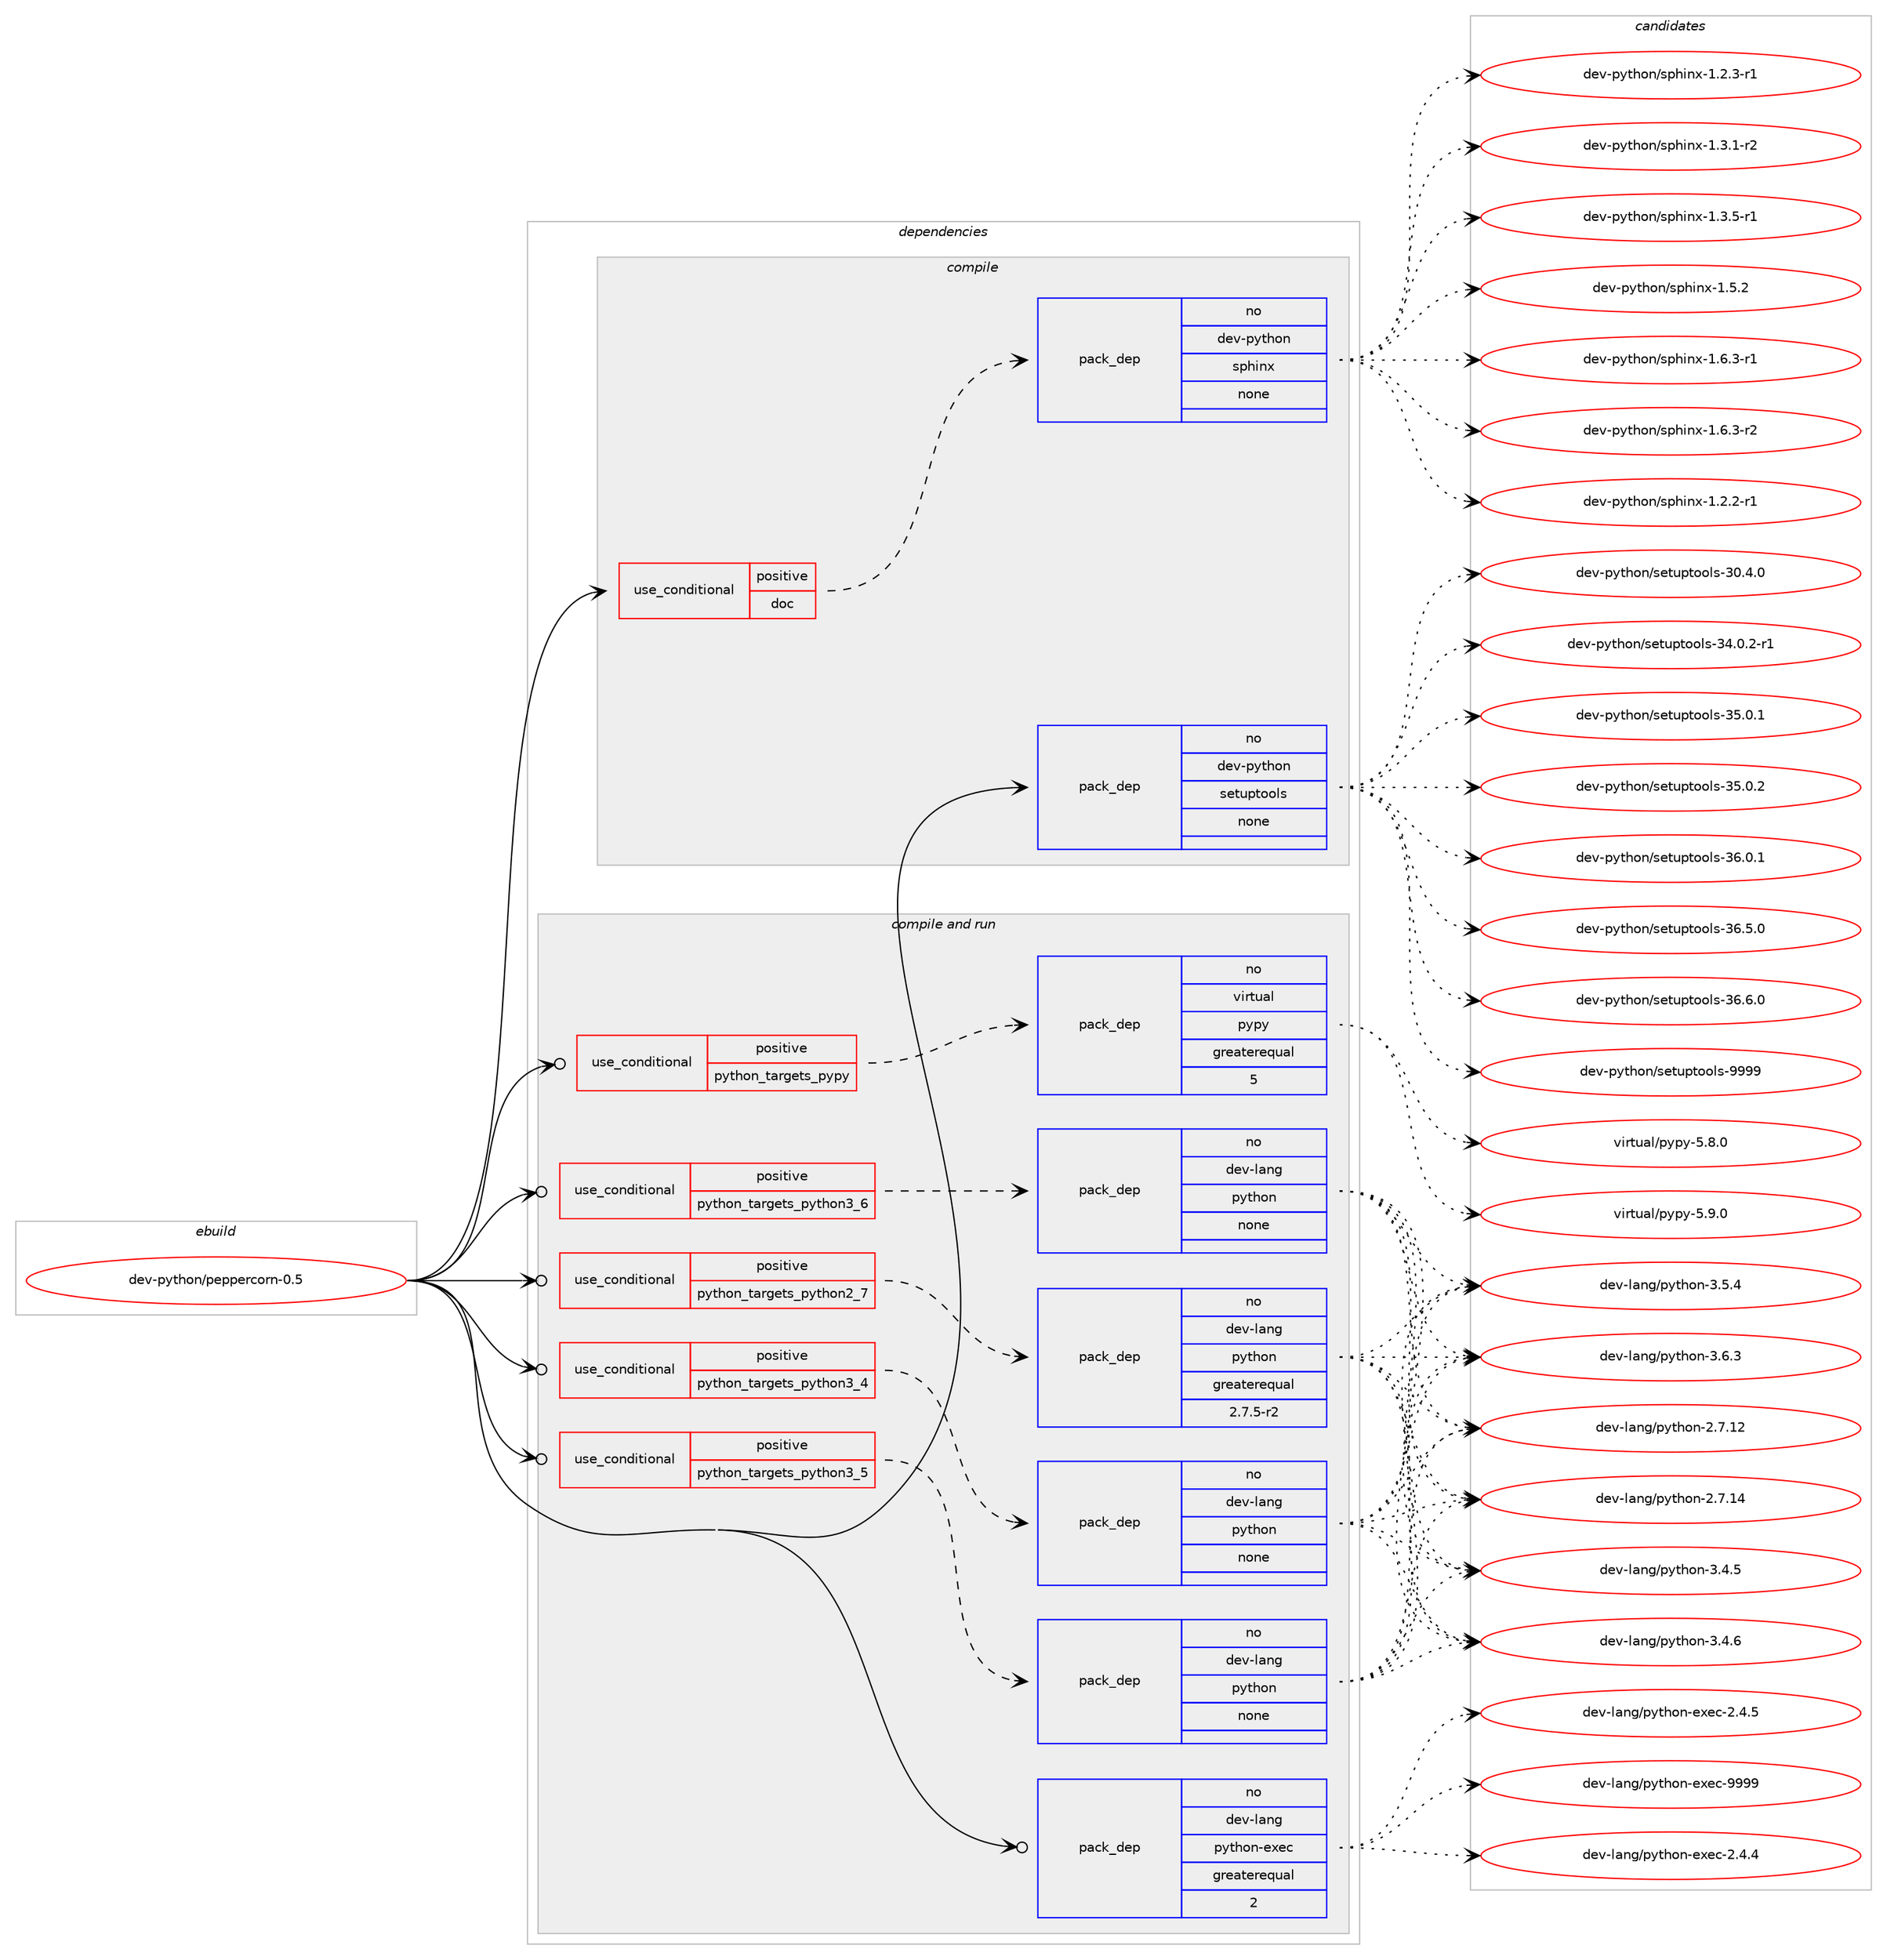 digraph prolog {

# *************
# Graph options
# *************

newrank=true;
concentrate=true;
compound=true;
graph [rankdir=LR,fontname=Helvetica,fontsize=10,ranksep=1.5];#, ranksep=2.5, nodesep=0.2];
edge  [arrowhead=vee];
node  [fontname=Helvetica,fontsize=10];

# **********
# The ebuild
# **********

subgraph cluster_leftcol {
color=gray;
rank=same;
label=<<i>ebuild</i>>;
id [label="dev-python/peppercorn-0.5", color=red, width=4, href="../dev-python/peppercorn-0.5.svg"];
}

# ****************
# The dependencies
# ****************

subgraph cluster_midcol {
color=gray;
label=<<i>dependencies</i>>;
subgraph cluster_compile {
fillcolor="#eeeeee";
style=filled;
label=<<i>compile</i>>;
subgraph cond37205 {
dependency172988 [label=<<TABLE BORDER="0" CELLBORDER="1" CELLSPACING="0" CELLPADDING="4"><TR><TD ROWSPAN="3" CELLPADDING="10">use_conditional</TD></TR><TR><TD>positive</TD></TR><TR><TD>doc</TD></TR></TABLE>>, shape=none, color=red];
subgraph pack131876 {
dependency172989 [label=<<TABLE BORDER="0" CELLBORDER="1" CELLSPACING="0" CELLPADDING="4" WIDTH="220"><TR><TD ROWSPAN="6" CELLPADDING="30">pack_dep</TD></TR><TR><TD WIDTH="110">no</TD></TR><TR><TD>dev-python</TD></TR><TR><TD>sphinx</TD></TR><TR><TD>none</TD></TR><TR><TD></TD></TR></TABLE>>, shape=none, color=blue];
}
dependency172988:e -> dependency172989:w [weight=20,style="dashed",arrowhead="vee"];
}
id:e -> dependency172988:w [weight=20,style="solid",arrowhead="vee"];
subgraph pack131877 {
dependency172990 [label=<<TABLE BORDER="0" CELLBORDER="1" CELLSPACING="0" CELLPADDING="4" WIDTH="220"><TR><TD ROWSPAN="6" CELLPADDING="30">pack_dep</TD></TR><TR><TD WIDTH="110">no</TD></TR><TR><TD>dev-python</TD></TR><TR><TD>setuptools</TD></TR><TR><TD>none</TD></TR><TR><TD></TD></TR></TABLE>>, shape=none, color=blue];
}
id:e -> dependency172990:w [weight=20,style="solid",arrowhead="vee"];
}
subgraph cluster_compileandrun {
fillcolor="#eeeeee";
style=filled;
label=<<i>compile and run</i>>;
subgraph cond37206 {
dependency172991 [label=<<TABLE BORDER="0" CELLBORDER="1" CELLSPACING="0" CELLPADDING="4"><TR><TD ROWSPAN="3" CELLPADDING="10">use_conditional</TD></TR><TR><TD>positive</TD></TR><TR><TD>python_targets_pypy</TD></TR></TABLE>>, shape=none, color=red];
subgraph pack131878 {
dependency172992 [label=<<TABLE BORDER="0" CELLBORDER="1" CELLSPACING="0" CELLPADDING="4" WIDTH="220"><TR><TD ROWSPAN="6" CELLPADDING="30">pack_dep</TD></TR><TR><TD WIDTH="110">no</TD></TR><TR><TD>virtual</TD></TR><TR><TD>pypy</TD></TR><TR><TD>greaterequal</TD></TR><TR><TD>5</TD></TR></TABLE>>, shape=none, color=blue];
}
dependency172991:e -> dependency172992:w [weight=20,style="dashed",arrowhead="vee"];
}
id:e -> dependency172991:w [weight=20,style="solid",arrowhead="odotvee"];
subgraph cond37207 {
dependency172993 [label=<<TABLE BORDER="0" CELLBORDER="1" CELLSPACING="0" CELLPADDING="4"><TR><TD ROWSPAN="3" CELLPADDING="10">use_conditional</TD></TR><TR><TD>positive</TD></TR><TR><TD>python_targets_python2_7</TD></TR></TABLE>>, shape=none, color=red];
subgraph pack131879 {
dependency172994 [label=<<TABLE BORDER="0" CELLBORDER="1" CELLSPACING="0" CELLPADDING="4" WIDTH="220"><TR><TD ROWSPAN="6" CELLPADDING="30">pack_dep</TD></TR><TR><TD WIDTH="110">no</TD></TR><TR><TD>dev-lang</TD></TR><TR><TD>python</TD></TR><TR><TD>greaterequal</TD></TR><TR><TD>2.7.5-r2</TD></TR></TABLE>>, shape=none, color=blue];
}
dependency172993:e -> dependency172994:w [weight=20,style="dashed",arrowhead="vee"];
}
id:e -> dependency172993:w [weight=20,style="solid",arrowhead="odotvee"];
subgraph cond37208 {
dependency172995 [label=<<TABLE BORDER="0" CELLBORDER="1" CELLSPACING="0" CELLPADDING="4"><TR><TD ROWSPAN="3" CELLPADDING="10">use_conditional</TD></TR><TR><TD>positive</TD></TR><TR><TD>python_targets_python3_4</TD></TR></TABLE>>, shape=none, color=red];
subgraph pack131880 {
dependency172996 [label=<<TABLE BORDER="0" CELLBORDER="1" CELLSPACING="0" CELLPADDING="4" WIDTH="220"><TR><TD ROWSPAN="6" CELLPADDING="30">pack_dep</TD></TR><TR><TD WIDTH="110">no</TD></TR><TR><TD>dev-lang</TD></TR><TR><TD>python</TD></TR><TR><TD>none</TD></TR><TR><TD></TD></TR></TABLE>>, shape=none, color=blue];
}
dependency172995:e -> dependency172996:w [weight=20,style="dashed",arrowhead="vee"];
}
id:e -> dependency172995:w [weight=20,style="solid",arrowhead="odotvee"];
subgraph cond37209 {
dependency172997 [label=<<TABLE BORDER="0" CELLBORDER="1" CELLSPACING="0" CELLPADDING="4"><TR><TD ROWSPAN="3" CELLPADDING="10">use_conditional</TD></TR><TR><TD>positive</TD></TR><TR><TD>python_targets_python3_5</TD></TR></TABLE>>, shape=none, color=red];
subgraph pack131881 {
dependency172998 [label=<<TABLE BORDER="0" CELLBORDER="1" CELLSPACING="0" CELLPADDING="4" WIDTH="220"><TR><TD ROWSPAN="6" CELLPADDING="30">pack_dep</TD></TR><TR><TD WIDTH="110">no</TD></TR><TR><TD>dev-lang</TD></TR><TR><TD>python</TD></TR><TR><TD>none</TD></TR><TR><TD></TD></TR></TABLE>>, shape=none, color=blue];
}
dependency172997:e -> dependency172998:w [weight=20,style="dashed",arrowhead="vee"];
}
id:e -> dependency172997:w [weight=20,style="solid",arrowhead="odotvee"];
subgraph cond37210 {
dependency172999 [label=<<TABLE BORDER="0" CELLBORDER="1" CELLSPACING="0" CELLPADDING="4"><TR><TD ROWSPAN="3" CELLPADDING="10">use_conditional</TD></TR><TR><TD>positive</TD></TR><TR><TD>python_targets_python3_6</TD></TR></TABLE>>, shape=none, color=red];
subgraph pack131882 {
dependency173000 [label=<<TABLE BORDER="0" CELLBORDER="1" CELLSPACING="0" CELLPADDING="4" WIDTH="220"><TR><TD ROWSPAN="6" CELLPADDING="30">pack_dep</TD></TR><TR><TD WIDTH="110">no</TD></TR><TR><TD>dev-lang</TD></TR><TR><TD>python</TD></TR><TR><TD>none</TD></TR><TR><TD></TD></TR></TABLE>>, shape=none, color=blue];
}
dependency172999:e -> dependency173000:w [weight=20,style="dashed",arrowhead="vee"];
}
id:e -> dependency172999:w [weight=20,style="solid",arrowhead="odotvee"];
subgraph pack131883 {
dependency173001 [label=<<TABLE BORDER="0" CELLBORDER="1" CELLSPACING="0" CELLPADDING="4" WIDTH="220"><TR><TD ROWSPAN="6" CELLPADDING="30">pack_dep</TD></TR><TR><TD WIDTH="110">no</TD></TR><TR><TD>dev-lang</TD></TR><TR><TD>python-exec</TD></TR><TR><TD>greaterequal</TD></TR><TR><TD>2</TD></TR></TABLE>>, shape=none, color=blue];
}
id:e -> dependency173001:w [weight=20,style="solid",arrowhead="odotvee"];
}
subgraph cluster_run {
fillcolor="#eeeeee";
style=filled;
label=<<i>run</i>>;
}
}

# **************
# The candidates
# **************

subgraph cluster_choices {
rank=same;
color=gray;
label=<<i>candidates</i>>;

subgraph choice131876 {
color=black;
nodesep=1;
choice10010111845112121116104111110471151121041051101204549465046504511449 [label="dev-python/sphinx-1.2.2-r1", color=red, width=4,href="../dev-python/sphinx-1.2.2-r1.svg"];
choice10010111845112121116104111110471151121041051101204549465046514511449 [label="dev-python/sphinx-1.2.3-r1", color=red, width=4,href="../dev-python/sphinx-1.2.3-r1.svg"];
choice10010111845112121116104111110471151121041051101204549465146494511450 [label="dev-python/sphinx-1.3.1-r2", color=red, width=4,href="../dev-python/sphinx-1.3.1-r2.svg"];
choice10010111845112121116104111110471151121041051101204549465146534511449 [label="dev-python/sphinx-1.3.5-r1", color=red, width=4,href="../dev-python/sphinx-1.3.5-r1.svg"];
choice1001011184511212111610411111047115112104105110120454946534650 [label="dev-python/sphinx-1.5.2", color=red, width=4,href="../dev-python/sphinx-1.5.2.svg"];
choice10010111845112121116104111110471151121041051101204549465446514511449 [label="dev-python/sphinx-1.6.3-r1", color=red, width=4,href="../dev-python/sphinx-1.6.3-r1.svg"];
choice10010111845112121116104111110471151121041051101204549465446514511450 [label="dev-python/sphinx-1.6.3-r2", color=red, width=4,href="../dev-python/sphinx-1.6.3-r2.svg"];
dependency172989:e -> choice10010111845112121116104111110471151121041051101204549465046504511449:w [style=dotted,weight="100"];
dependency172989:e -> choice10010111845112121116104111110471151121041051101204549465046514511449:w [style=dotted,weight="100"];
dependency172989:e -> choice10010111845112121116104111110471151121041051101204549465146494511450:w [style=dotted,weight="100"];
dependency172989:e -> choice10010111845112121116104111110471151121041051101204549465146534511449:w [style=dotted,weight="100"];
dependency172989:e -> choice1001011184511212111610411111047115112104105110120454946534650:w [style=dotted,weight="100"];
dependency172989:e -> choice10010111845112121116104111110471151121041051101204549465446514511449:w [style=dotted,weight="100"];
dependency172989:e -> choice10010111845112121116104111110471151121041051101204549465446514511450:w [style=dotted,weight="100"];
}
subgraph choice131877 {
color=black;
nodesep=1;
choice100101118451121211161041111104711510111611711211611111110811545514846524648 [label="dev-python/setuptools-30.4.0", color=red, width=4,href="../dev-python/setuptools-30.4.0.svg"];
choice1001011184511212111610411111047115101116117112116111111108115455152464846504511449 [label="dev-python/setuptools-34.0.2-r1", color=red, width=4,href="../dev-python/setuptools-34.0.2-r1.svg"];
choice100101118451121211161041111104711510111611711211611111110811545515346484649 [label="dev-python/setuptools-35.0.1", color=red, width=4,href="../dev-python/setuptools-35.0.1.svg"];
choice100101118451121211161041111104711510111611711211611111110811545515346484650 [label="dev-python/setuptools-35.0.2", color=red, width=4,href="../dev-python/setuptools-35.0.2.svg"];
choice100101118451121211161041111104711510111611711211611111110811545515446484649 [label="dev-python/setuptools-36.0.1", color=red, width=4,href="../dev-python/setuptools-36.0.1.svg"];
choice100101118451121211161041111104711510111611711211611111110811545515446534648 [label="dev-python/setuptools-36.5.0", color=red, width=4,href="../dev-python/setuptools-36.5.0.svg"];
choice100101118451121211161041111104711510111611711211611111110811545515446544648 [label="dev-python/setuptools-36.6.0", color=red, width=4,href="../dev-python/setuptools-36.6.0.svg"];
choice10010111845112121116104111110471151011161171121161111111081154557575757 [label="dev-python/setuptools-9999", color=red, width=4,href="../dev-python/setuptools-9999.svg"];
dependency172990:e -> choice100101118451121211161041111104711510111611711211611111110811545514846524648:w [style=dotted,weight="100"];
dependency172990:e -> choice1001011184511212111610411111047115101116117112116111111108115455152464846504511449:w [style=dotted,weight="100"];
dependency172990:e -> choice100101118451121211161041111104711510111611711211611111110811545515346484649:w [style=dotted,weight="100"];
dependency172990:e -> choice100101118451121211161041111104711510111611711211611111110811545515346484650:w [style=dotted,weight="100"];
dependency172990:e -> choice100101118451121211161041111104711510111611711211611111110811545515446484649:w [style=dotted,weight="100"];
dependency172990:e -> choice100101118451121211161041111104711510111611711211611111110811545515446534648:w [style=dotted,weight="100"];
dependency172990:e -> choice100101118451121211161041111104711510111611711211611111110811545515446544648:w [style=dotted,weight="100"];
dependency172990:e -> choice10010111845112121116104111110471151011161171121161111111081154557575757:w [style=dotted,weight="100"];
}
subgraph choice131878 {
color=black;
nodesep=1;
choice1181051141161179710847112121112121455346564648 [label="virtual/pypy-5.8.0", color=red, width=4,href="../virtual/pypy-5.8.0.svg"];
choice1181051141161179710847112121112121455346574648 [label="virtual/pypy-5.9.0", color=red, width=4,href="../virtual/pypy-5.9.0.svg"];
dependency172992:e -> choice1181051141161179710847112121112121455346564648:w [style=dotted,weight="100"];
dependency172992:e -> choice1181051141161179710847112121112121455346574648:w [style=dotted,weight="100"];
}
subgraph choice131879 {
color=black;
nodesep=1;
choice10010111845108971101034711212111610411111045504655464950 [label="dev-lang/python-2.7.12", color=red, width=4,href="../dev-lang/python-2.7.12.svg"];
choice10010111845108971101034711212111610411111045504655464952 [label="dev-lang/python-2.7.14", color=red, width=4,href="../dev-lang/python-2.7.14.svg"];
choice100101118451089711010347112121116104111110455146524653 [label="dev-lang/python-3.4.5", color=red, width=4,href="../dev-lang/python-3.4.5.svg"];
choice100101118451089711010347112121116104111110455146524654 [label="dev-lang/python-3.4.6", color=red, width=4,href="../dev-lang/python-3.4.6.svg"];
choice100101118451089711010347112121116104111110455146534652 [label="dev-lang/python-3.5.4", color=red, width=4,href="../dev-lang/python-3.5.4.svg"];
choice100101118451089711010347112121116104111110455146544651 [label="dev-lang/python-3.6.3", color=red, width=4,href="../dev-lang/python-3.6.3.svg"];
dependency172994:e -> choice10010111845108971101034711212111610411111045504655464950:w [style=dotted,weight="100"];
dependency172994:e -> choice10010111845108971101034711212111610411111045504655464952:w [style=dotted,weight="100"];
dependency172994:e -> choice100101118451089711010347112121116104111110455146524653:w [style=dotted,weight="100"];
dependency172994:e -> choice100101118451089711010347112121116104111110455146524654:w [style=dotted,weight="100"];
dependency172994:e -> choice100101118451089711010347112121116104111110455146534652:w [style=dotted,weight="100"];
dependency172994:e -> choice100101118451089711010347112121116104111110455146544651:w [style=dotted,weight="100"];
}
subgraph choice131880 {
color=black;
nodesep=1;
choice10010111845108971101034711212111610411111045504655464950 [label="dev-lang/python-2.7.12", color=red, width=4,href="../dev-lang/python-2.7.12.svg"];
choice10010111845108971101034711212111610411111045504655464952 [label="dev-lang/python-2.7.14", color=red, width=4,href="../dev-lang/python-2.7.14.svg"];
choice100101118451089711010347112121116104111110455146524653 [label="dev-lang/python-3.4.5", color=red, width=4,href="../dev-lang/python-3.4.5.svg"];
choice100101118451089711010347112121116104111110455146524654 [label="dev-lang/python-3.4.6", color=red, width=4,href="../dev-lang/python-3.4.6.svg"];
choice100101118451089711010347112121116104111110455146534652 [label="dev-lang/python-3.5.4", color=red, width=4,href="../dev-lang/python-3.5.4.svg"];
choice100101118451089711010347112121116104111110455146544651 [label="dev-lang/python-3.6.3", color=red, width=4,href="../dev-lang/python-3.6.3.svg"];
dependency172996:e -> choice10010111845108971101034711212111610411111045504655464950:w [style=dotted,weight="100"];
dependency172996:e -> choice10010111845108971101034711212111610411111045504655464952:w [style=dotted,weight="100"];
dependency172996:e -> choice100101118451089711010347112121116104111110455146524653:w [style=dotted,weight="100"];
dependency172996:e -> choice100101118451089711010347112121116104111110455146524654:w [style=dotted,weight="100"];
dependency172996:e -> choice100101118451089711010347112121116104111110455146534652:w [style=dotted,weight="100"];
dependency172996:e -> choice100101118451089711010347112121116104111110455146544651:w [style=dotted,weight="100"];
}
subgraph choice131881 {
color=black;
nodesep=1;
choice10010111845108971101034711212111610411111045504655464950 [label="dev-lang/python-2.7.12", color=red, width=4,href="../dev-lang/python-2.7.12.svg"];
choice10010111845108971101034711212111610411111045504655464952 [label="dev-lang/python-2.7.14", color=red, width=4,href="../dev-lang/python-2.7.14.svg"];
choice100101118451089711010347112121116104111110455146524653 [label="dev-lang/python-3.4.5", color=red, width=4,href="../dev-lang/python-3.4.5.svg"];
choice100101118451089711010347112121116104111110455146524654 [label="dev-lang/python-3.4.6", color=red, width=4,href="../dev-lang/python-3.4.6.svg"];
choice100101118451089711010347112121116104111110455146534652 [label="dev-lang/python-3.5.4", color=red, width=4,href="../dev-lang/python-3.5.4.svg"];
choice100101118451089711010347112121116104111110455146544651 [label="dev-lang/python-3.6.3", color=red, width=4,href="../dev-lang/python-3.6.3.svg"];
dependency172998:e -> choice10010111845108971101034711212111610411111045504655464950:w [style=dotted,weight="100"];
dependency172998:e -> choice10010111845108971101034711212111610411111045504655464952:w [style=dotted,weight="100"];
dependency172998:e -> choice100101118451089711010347112121116104111110455146524653:w [style=dotted,weight="100"];
dependency172998:e -> choice100101118451089711010347112121116104111110455146524654:w [style=dotted,weight="100"];
dependency172998:e -> choice100101118451089711010347112121116104111110455146534652:w [style=dotted,weight="100"];
dependency172998:e -> choice100101118451089711010347112121116104111110455146544651:w [style=dotted,weight="100"];
}
subgraph choice131882 {
color=black;
nodesep=1;
choice10010111845108971101034711212111610411111045504655464950 [label="dev-lang/python-2.7.12", color=red, width=4,href="../dev-lang/python-2.7.12.svg"];
choice10010111845108971101034711212111610411111045504655464952 [label="dev-lang/python-2.7.14", color=red, width=4,href="../dev-lang/python-2.7.14.svg"];
choice100101118451089711010347112121116104111110455146524653 [label="dev-lang/python-3.4.5", color=red, width=4,href="../dev-lang/python-3.4.5.svg"];
choice100101118451089711010347112121116104111110455146524654 [label="dev-lang/python-3.4.6", color=red, width=4,href="../dev-lang/python-3.4.6.svg"];
choice100101118451089711010347112121116104111110455146534652 [label="dev-lang/python-3.5.4", color=red, width=4,href="../dev-lang/python-3.5.4.svg"];
choice100101118451089711010347112121116104111110455146544651 [label="dev-lang/python-3.6.3", color=red, width=4,href="../dev-lang/python-3.6.3.svg"];
dependency173000:e -> choice10010111845108971101034711212111610411111045504655464950:w [style=dotted,weight="100"];
dependency173000:e -> choice10010111845108971101034711212111610411111045504655464952:w [style=dotted,weight="100"];
dependency173000:e -> choice100101118451089711010347112121116104111110455146524653:w [style=dotted,weight="100"];
dependency173000:e -> choice100101118451089711010347112121116104111110455146524654:w [style=dotted,weight="100"];
dependency173000:e -> choice100101118451089711010347112121116104111110455146534652:w [style=dotted,weight="100"];
dependency173000:e -> choice100101118451089711010347112121116104111110455146544651:w [style=dotted,weight="100"];
}
subgraph choice131883 {
color=black;
nodesep=1;
choice1001011184510897110103471121211161041111104510112010199455046524652 [label="dev-lang/python-exec-2.4.4", color=red, width=4,href="../dev-lang/python-exec-2.4.4.svg"];
choice1001011184510897110103471121211161041111104510112010199455046524653 [label="dev-lang/python-exec-2.4.5", color=red, width=4,href="../dev-lang/python-exec-2.4.5.svg"];
choice10010111845108971101034711212111610411111045101120101994557575757 [label="dev-lang/python-exec-9999", color=red, width=4,href="../dev-lang/python-exec-9999.svg"];
dependency173001:e -> choice1001011184510897110103471121211161041111104510112010199455046524652:w [style=dotted,weight="100"];
dependency173001:e -> choice1001011184510897110103471121211161041111104510112010199455046524653:w [style=dotted,weight="100"];
dependency173001:e -> choice10010111845108971101034711212111610411111045101120101994557575757:w [style=dotted,weight="100"];
}
}

}
